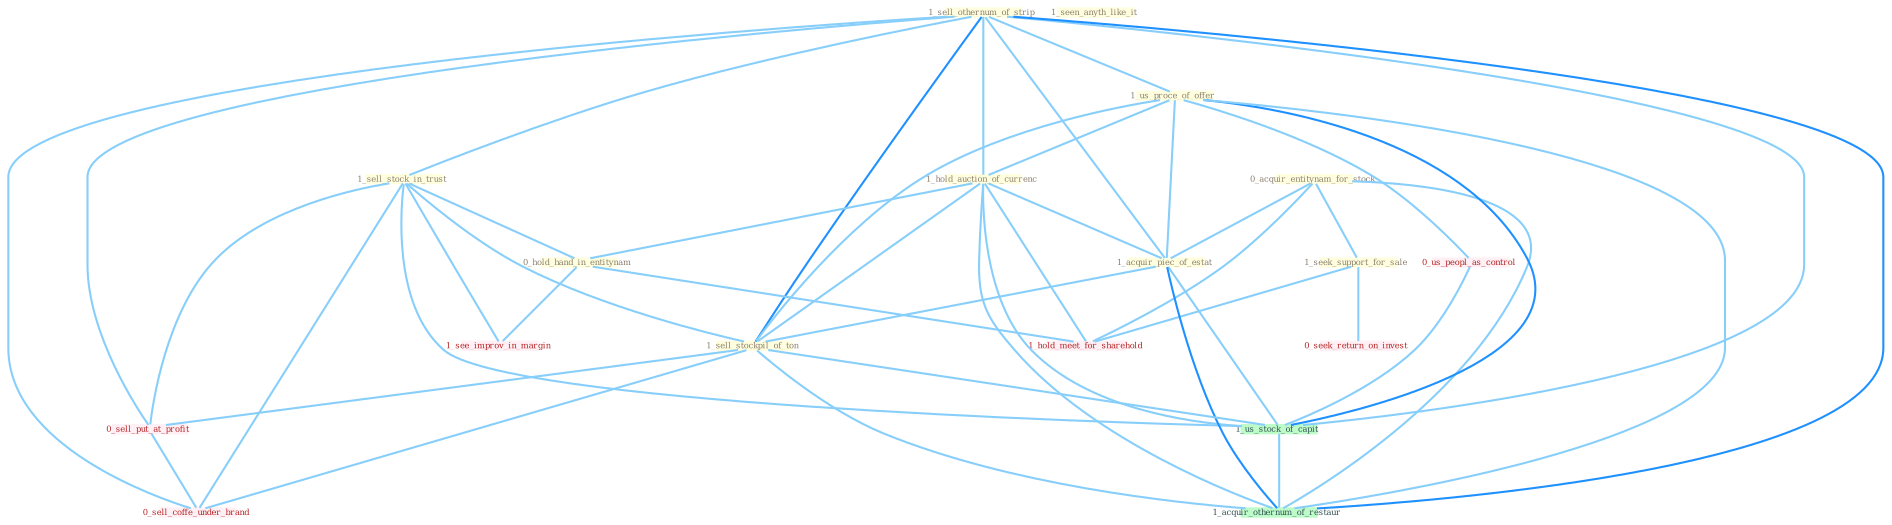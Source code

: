 Graph G{ 
    node
    [shape=polygon,style=filled,width=.5,height=.06,color="#BDFCC9",fixedsize=true,fontsize=4,
    fontcolor="#2f4f4f"];
    {node
    [color="#ffffe0", fontcolor="#8b7d6b"] "1_sell_othernum_of_strip " "0_acquir_entitynam_for_stock " "1_sell_stock_in_trust " "1_us_proce_of_offer " "1_hold_auction_of_currenc " "0_hold_hand_in_entitynam " "1_seek_support_for_sale " "1_acquir_piec_of_estat " "1_seen_anyth_like_it " "1_sell_stockpil_of_ton "}
{node [color="#fff0f5", fontcolor="#b22222"] "0_us_peopl_as_control " "0_sell_put_at_profit " "0_seek_return_on_invest " "1_see_improv_in_margin " "0_sell_coffe_under_brand " "1_hold_meet_for_sharehold "}
edge [color="#B0E2FF"];

	"1_sell_othernum_of_strip " -- "1_sell_stock_in_trust " [w="1", color="#87cefa" ];
	"1_sell_othernum_of_strip " -- "1_us_proce_of_offer " [w="1", color="#87cefa" ];
	"1_sell_othernum_of_strip " -- "1_hold_auction_of_currenc " [w="1", color="#87cefa" ];
	"1_sell_othernum_of_strip " -- "1_acquir_piec_of_estat " [w="1", color="#87cefa" ];
	"1_sell_othernum_of_strip " -- "1_sell_stockpil_of_ton " [w="2", color="#1e90ff" , len=0.8];
	"1_sell_othernum_of_strip " -- "0_sell_put_at_profit " [w="1", color="#87cefa" ];
	"1_sell_othernum_of_strip " -- "1_us_stock_of_capit " [w="1", color="#87cefa" ];
	"1_sell_othernum_of_strip " -- "0_sell_coffe_under_brand " [w="1", color="#87cefa" ];
	"1_sell_othernum_of_strip " -- "1_acquir_othernum_of_restaur " [w="2", color="#1e90ff" , len=0.8];
	"0_acquir_entitynam_for_stock " -- "1_seek_support_for_sale " [w="1", color="#87cefa" ];
	"0_acquir_entitynam_for_stock " -- "1_acquir_piec_of_estat " [w="1", color="#87cefa" ];
	"0_acquir_entitynam_for_stock " -- "1_hold_meet_for_sharehold " [w="1", color="#87cefa" ];
	"0_acquir_entitynam_for_stock " -- "1_acquir_othernum_of_restaur " [w="1", color="#87cefa" ];
	"1_sell_stock_in_trust " -- "0_hold_hand_in_entitynam " [w="1", color="#87cefa" ];
	"1_sell_stock_in_trust " -- "1_sell_stockpil_of_ton " [w="1", color="#87cefa" ];
	"1_sell_stock_in_trust " -- "0_sell_put_at_profit " [w="1", color="#87cefa" ];
	"1_sell_stock_in_trust " -- "1_us_stock_of_capit " [w="1", color="#87cefa" ];
	"1_sell_stock_in_trust " -- "1_see_improv_in_margin " [w="1", color="#87cefa" ];
	"1_sell_stock_in_trust " -- "0_sell_coffe_under_brand " [w="1", color="#87cefa" ];
	"1_us_proce_of_offer " -- "1_hold_auction_of_currenc " [w="1", color="#87cefa" ];
	"1_us_proce_of_offer " -- "1_acquir_piec_of_estat " [w="1", color="#87cefa" ];
	"1_us_proce_of_offer " -- "1_sell_stockpil_of_ton " [w="1", color="#87cefa" ];
	"1_us_proce_of_offer " -- "0_us_peopl_as_control " [w="1", color="#87cefa" ];
	"1_us_proce_of_offer " -- "1_us_stock_of_capit " [w="2", color="#1e90ff" , len=0.8];
	"1_us_proce_of_offer " -- "1_acquir_othernum_of_restaur " [w="1", color="#87cefa" ];
	"1_hold_auction_of_currenc " -- "0_hold_hand_in_entitynam " [w="1", color="#87cefa" ];
	"1_hold_auction_of_currenc " -- "1_acquir_piec_of_estat " [w="1", color="#87cefa" ];
	"1_hold_auction_of_currenc " -- "1_sell_stockpil_of_ton " [w="1", color="#87cefa" ];
	"1_hold_auction_of_currenc " -- "1_us_stock_of_capit " [w="1", color="#87cefa" ];
	"1_hold_auction_of_currenc " -- "1_hold_meet_for_sharehold " [w="1", color="#87cefa" ];
	"1_hold_auction_of_currenc " -- "1_acquir_othernum_of_restaur " [w="1", color="#87cefa" ];
	"0_hold_hand_in_entitynam " -- "1_see_improv_in_margin " [w="1", color="#87cefa" ];
	"0_hold_hand_in_entitynam " -- "1_hold_meet_for_sharehold " [w="1", color="#87cefa" ];
	"1_seek_support_for_sale " -- "0_seek_return_on_invest " [w="1", color="#87cefa" ];
	"1_seek_support_for_sale " -- "1_hold_meet_for_sharehold " [w="1", color="#87cefa" ];
	"1_acquir_piec_of_estat " -- "1_sell_stockpil_of_ton " [w="1", color="#87cefa" ];
	"1_acquir_piec_of_estat " -- "1_us_stock_of_capit " [w="1", color="#87cefa" ];
	"1_acquir_piec_of_estat " -- "1_acquir_othernum_of_restaur " [w="2", color="#1e90ff" , len=0.8];
	"1_sell_stockpil_of_ton " -- "0_sell_put_at_profit " [w="1", color="#87cefa" ];
	"1_sell_stockpil_of_ton " -- "1_us_stock_of_capit " [w="1", color="#87cefa" ];
	"1_sell_stockpil_of_ton " -- "0_sell_coffe_under_brand " [w="1", color="#87cefa" ];
	"1_sell_stockpil_of_ton " -- "1_acquir_othernum_of_restaur " [w="1", color="#87cefa" ];
	"0_us_peopl_as_control " -- "1_us_stock_of_capit " [w="1", color="#87cefa" ];
	"0_sell_put_at_profit " -- "0_sell_coffe_under_brand " [w="1", color="#87cefa" ];
	"1_us_stock_of_capit " -- "1_acquir_othernum_of_restaur " [w="1", color="#87cefa" ];
}